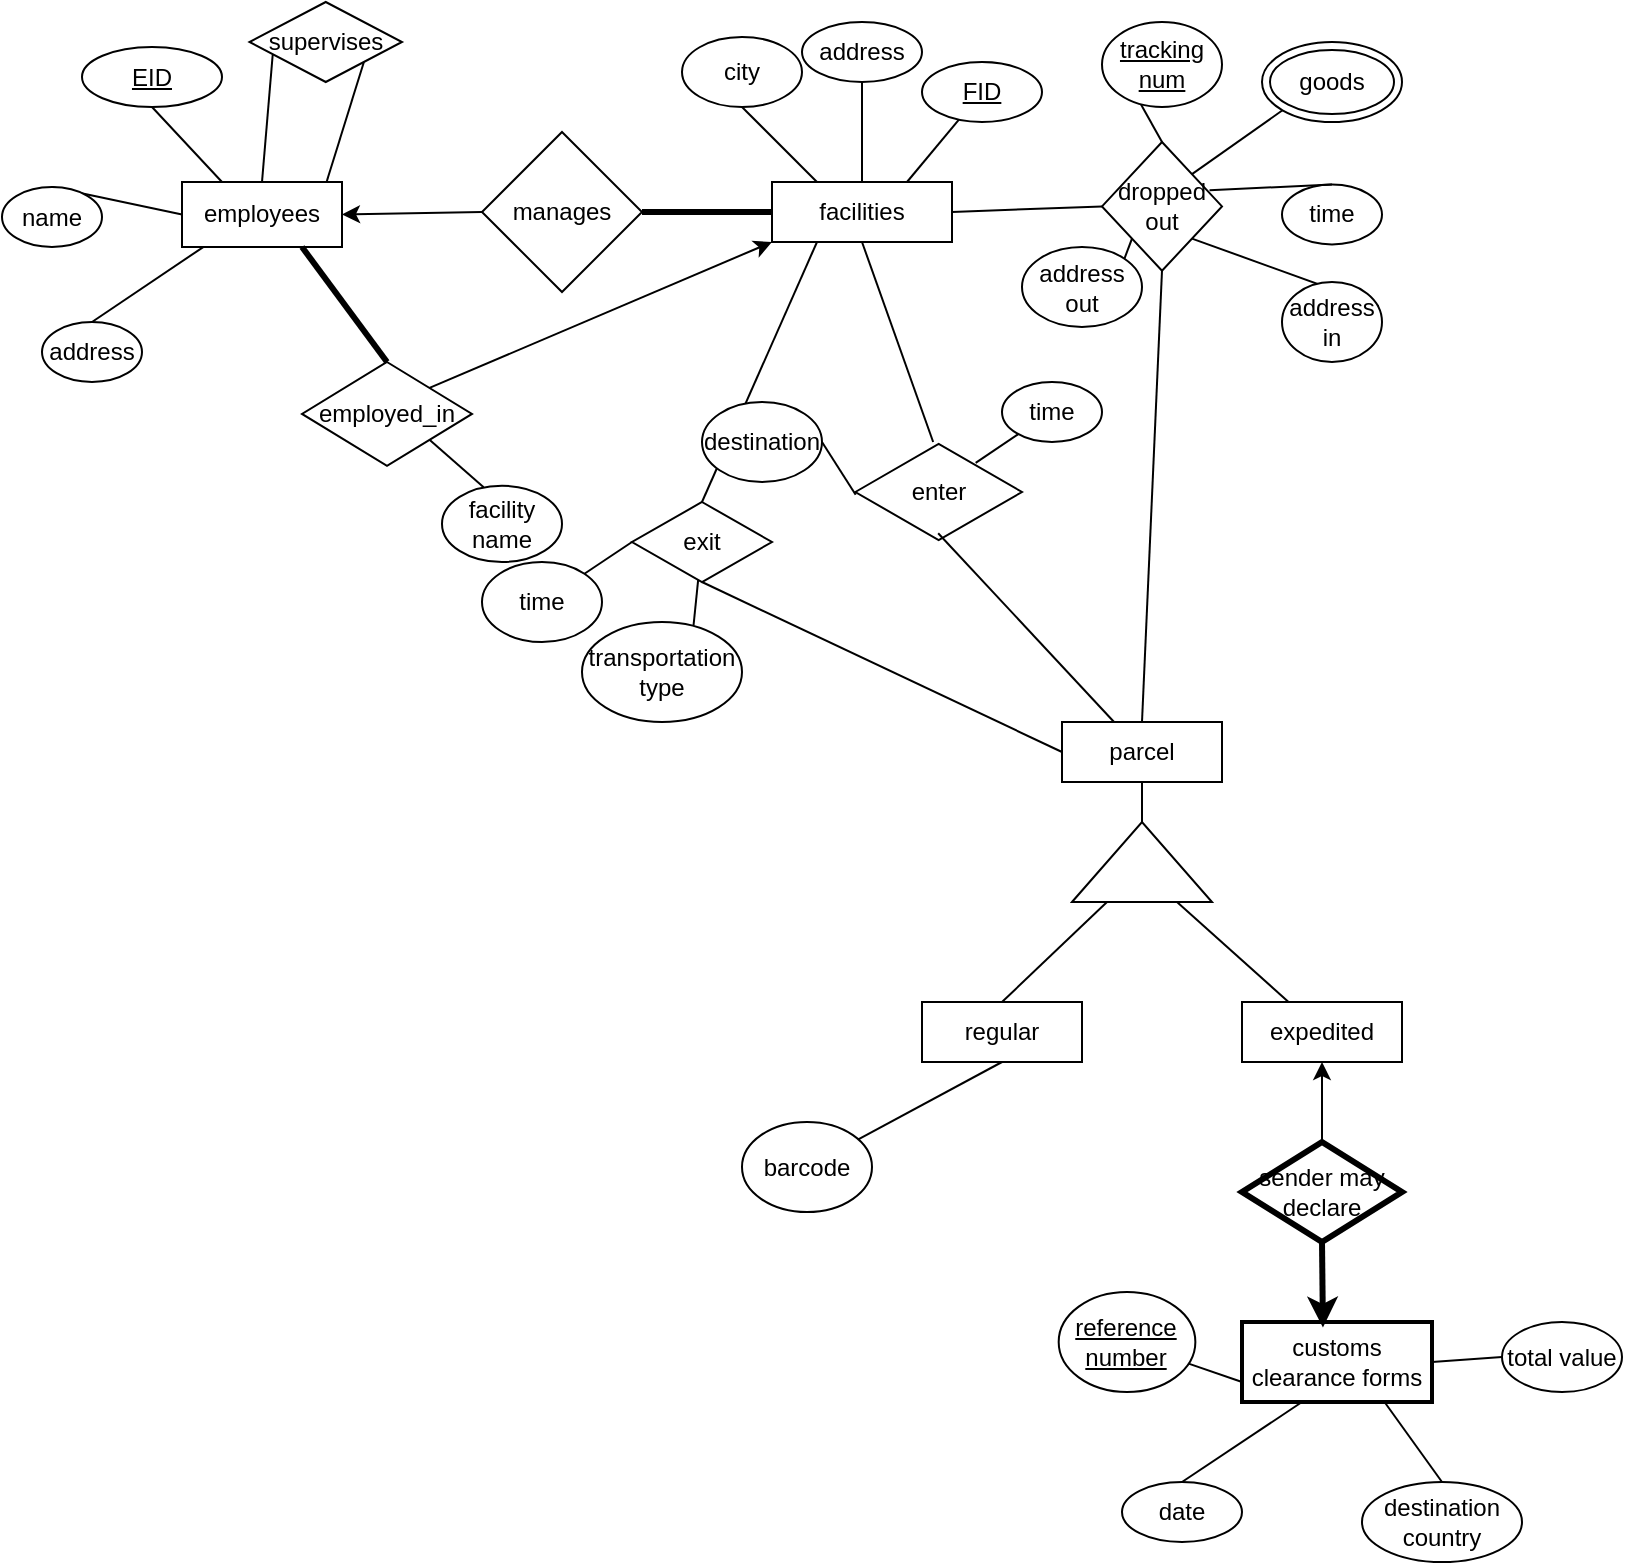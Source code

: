 <mxfile version="22.1.21" type="github">
  <diagram id="R2lEEEUBdFMjLlhIrx00" name="Page-1">
    <mxGraphModel dx="1892" dy="569" grid="1" gridSize="10" guides="1" tooltips="1" connect="1" arrows="1" fold="1" page="1" pageScale="1" pageWidth="850" pageHeight="1100" math="0" shadow="0" extFonts="Permanent Marker^https://fonts.googleapis.com/css?family=Permanent+Marker">
      <root>
        <mxCell id="0" />
        <mxCell id="1" parent="0" />
        <mxCell id="P61JrvBsKZxkPCsBVZaZ-2" value="facilities" style="rounded=0;whiteSpace=wrap;html=1;" vertex="1" parent="1">
          <mxGeometry x="365" y="260" width="90" height="30" as="geometry" />
        </mxCell>
        <mxCell id="P61JrvBsKZxkPCsBVZaZ-6" value="" style="endArrow=none;html=1;rounded=0;exitX=0.75;exitY=0;exitDx=0;exitDy=0;" edge="1" parent="1" source="P61JrvBsKZxkPCsBVZaZ-2" target="P61JrvBsKZxkPCsBVZaZ-7">
          <mxGeometry width="50" height="50" relative="1" as="geometry">
            <mxPoint x="450" y="220" as="sourcePoint" />
            <mxPoint x="500" y="170" as="targetPoint" />
          </mxGeometry>
        </mxCell>
        <mxCell id="P61JrvBsKZxkPCsBVZaZ-7" value="&lt;u&gt;FID&lt;/u&gt;" style="ellipse;whiteSpace=wrap;html=1;" vertex="1" parent="1">
          <mxGeometry x="440" y="200" width="60" height="30" as="geometry" />
        </mxCell>
        <mxCell id="P61JrvBsKZxkPCsBVZaZ-8" value="address" style="ellipse;whiteSpace=wrap;html=1;" vertex="1" parent="1">
          <mxGeometry x="380" y="180" width="60" height="30" as="geometry" />
        </mxCell>
        <mxCell id="P61JrvBsKZxkPCsBVZaZ-9" value="city" style="ellipse;whiteSpace=wrap;html=1;" vertex="1" parent="1">
          <mxGeometry x="320" y="187.5" width="60" height="35" as="geometry" />
        </mxCell>
        <mxCell id="P61JrvBsKZxkPCsBVZaZ-11" value="" style="endArrow=none;html=1;rounded=0;exitX=0.5;exitY=0;exitDx=0;exitDy=0;" edge="1" parent="1" source="P61JrvBsKZxkPCsBVZaZ-2" target="P61JrvBsKZxkPCsBVZaZ-8">
          <mxGeometry width="50" height="50" relative="1" as="geometry">
            <mxPoint x="400" y="290" as="sourcePoint" />
            <mxPoint x="450" y="240" as="targetPoint" />
          </mxGeometry>
        </mxCell>
        <mxCell id="P61JrvBsKZxkPCsBVZaZ-12" value="" style="endArrow=none;html=1;rounded=0;exitX=0.5;exitY=1;exitDx=0;exitDy=0;entryX=0.25;entryY=0;entryDx=0;entryDy=0;" edge="1" parent="1" source="P61JrvBsKZxkPCsBVZaZ-9" target="P61JrvBsKZxkPCsBVZaZ-2">
          <mxGeometry width="50" height="50" relative="1" as="geometry">
            <mxPoint x="400" y="290" as="sourcePoint" />
            <mxPoint x="450" y="240" as="targetPoint" />
          </mxGeometry>
        </mxCell>
        <mxCell id="P61JrvBsKZxkPCsBVZaZ-13" value="" style="endArrow=none;html=1;rounded=0;exitX=1;exitY=0.5;exitDx=0;exitDy=0;entryX=0;entryY=0.5;entryDx=0;entryDy=0;strokeWidth=3;" edge="1" parent="1" source="P61JrvBsKZxkPCsBVZaZ-16" target="P61JrvBsKZxkPCsBVZaZ-2">
          <mxGeometry width="50" height="50" relative="1" as="geometry">
            <mxPoint x="350" y="380" as="sourcePoint" />
            <mxPoint x="400" y="330" as="targetPoint" />
          </mxGeometry>
        </mxCell>
        <mxCell id="P61JrvBsKZxkPCsBVZaZ-15" value="" style="endArrow=none;html=1;rounded=0;entryX=0.5;entryY=1;entryDx=0;entryDy=0;exitX=1;exitY=0.5;exitDx=0;exitDy=0;" edge="1" parent="1" source="P61JrvBsKZxkPCsBVZaZ-22" target="P61JrvBsKZxkPCsBVZaZ-21">
          <mxGeometry width="50" height="50" relative="1" as="geometry">
            <mxPoint x="540" y="380" as="sourcePoint" />
            <mxPoint x="420" y="350" as="targetPoint" />
          </mxGeometry>
        </mxCell>
        <mxCell id="P61JrvBsKZxkPCsBVZaZ-16" value="manages" style="rhombus;whiteSpace=wrap;html=1;" vertex="1" parent="1">
          <mxGeometry x="220" y="235" width="80" height="80" as="geometry" />
        </mxCell>
        <mxCell id="P61JrvBsKZxkPCsBVZaZ-17" value="" style="endArrow=classic;html=1;rounded=0;exitX=0;exitY=0.5;exitDx=0;exitDy=0;entryX=1;entryY=0.5;entryDx=0;entryDy=0;" edge="1" parent="1" source="P61JrvBsKZxkPCsBVZaZ-16" target="P61JrvBsKZxkPCsBVZaZ-18">
          <mxGeometry width="50" height="50" relative="1" as="geometry">
            <mxPoint x="280" y="290" as="sourcePoint" />
            <mxPoint x="150" y="275" as="targetPoint" />
          </mxGeometry>
        </mxCell>
        <mxCell id="P61JrvBsKZxkPCsBVZaZ-18" value="employees" style="rounded=0;whiteSpace=wrap;html=1;" vertex="1" parent="1">
          <mxGeometry x="70" y="260" width="80" height="32.5" as="geometry" />
        </mxCell>
        <mxCell id="P61JrvBsKZxkPCsBVZaZ-19" value="regular" style="rounded=0;whiteSpace=wrap;html=1;" vertex="1" parent="1">
          <mxGeometry x="440" y="670" width="80" height="30" as="geometry" />
        </mxCell>
        <mxCell id="P61JrvBsKZxkPCsBVZaZ-20" value="expedited" style="rounded=0;whiteSpace=wrap;html=1;" vertex="1" parent="1">
          <mxGeometry x="600" y="670" width="80" height="30" as="geometry" />
        </mxCell>
        <mxCell id="P61JrvBsKZxkPCsBVZaZ-21" value="parcel" style="rounded=0;whiteSpace=wrap;html=1;" vertex="1" parent="1">
          <mxGeometry x="510" y="530" width="80" height="30" as="geometry" />
        </mxCell>
        <mxCell id="P61JrvBsKZxkPCsBVZaZ-22" value="" style="triangle;whiteSpace=wrap;html=1;direction=north;" vertex="1" parent="1">
          <mxGeometry x="515" y="580" width="70" height="40" as="geometry" />
        </mxCell>
        <mxCell id="P61JrvBsKZxkPCsBVZaZ-27" value="" style="endArrow=none;html=1;rounded=0;exitX=0;exitY=0.25;exitDx=0;exitDy=0;entryX=0.5;entryY=0;entryDx=0;entryDy=0;" edge="1" parent="1" source="P61JrvBsKZxkPCsBVZaZ-22" target="P61JrvBsKZxkPCsBVZaZ-19">
          <mxGeometry width="50" height="50" relative="1" as="geometry">
            <mxPoint x="290" y="370" as="sourcePoint" />
            <mxPoint x="340" y="320" as="targetPoint" />
          </mxGeometry>
        </mxCell>
        <mxCell id="P61JrvBsKZxkPCsBVZaZ-28" value="" style="endArrow=none;html=1;rounded=0;exitX=0;exitY=0.75;exitDx=0;exitDy=0;" edge="1" parent="1" source="P61JrvBsKZxkPCsBVZaZ-22" target="P61JrvBsKZxkPCsBVZaZ-20">
          <mxGeometry width="50" height="50" relative="1" as="geometry">
            <mxPoint x="290" y="370" as="sourcePoint" />
            <mxPoint x="340" y="320" as="targetPoint" />
          </mxGeometry>
        </mxCell>
        <mxCell id="P61JrvBsKZxkPCsBVZaZ-29" value="dropped out" style="rhombus;whiteSpace=wrap;html=1;" vertex="1" parent="1">
          <mxGeometry x="530" y="240" width="60" height="64.38" as="geometry" />
        </mxCell>
        <mxCell id="P61JrvBsKZxkPCsBVZaZ-31" value="" style="endArrow=none;html=1;rounded=0;entryX=0;entryY=0.5;entryDx=0;entryDy=0;exitX=1;exitY=0.5;exitDx=0;exitDy=0;" edge="1" parent="1" source="P61JrvBsKZxkPCsBVZaZ-2" target="P61JrvBsKZxkPCsBVZaZ-29">
          <mxGeometry width="50" height="50" relative="1" as="geometry">
            <mxPoint x="300" y="370" as="sourcePoint" />
            <mxPoint x="350" y="320" as="targetPoint" />
          </mxGeometry>
        </mxCell>
        <mxCell id="P61JrvBsKZxkPCsBVZaZ-32" value="" style="endArrow=none;html=1;rounded=0;exitX=0.5;exitY=1;exitDx=0;exitDy=0;entryX=0.5;entryY=0;entryDx=0;entryDy=0;" edge="1" parent="1" source="P61JrvBsKZxkPCsBVZaZ-29" target="P61JrvBsKZxkPCsBVZaZ-21">
          <mxGeometry width="50" height="50" relative="1" as="geometry">
            <mxPoint x="300" y="370" as="sourcePoint" />
            <mxPoint x="670" y="280" as="targetPoint" />
          </mxGeometry>
        </mxCell>
        <mxCell id="P61JrvBsKZxkPCsBVZaZ-34" value="" style="endArrow=none;html=1;rounded=0;exitX=0.5;exitY=0;exitDx=0;exitDy=0;entryX=0.323;entryY=0.964;entryDx=0;entryDy=0;entryPerimeter=0;" edge="1" parent="1" source="P61JrvBsKZxkPCsBVZaZ-29" target="P61JrvBsKZxkPCsBVZaZ-36">
          <mxGeometry width="50" height="50" relative="1" as="geometry">
            <mxPoint x="300" y="370" as="sourcePoint" />
            <mxPoint x="560.65" y="230" as="targetPoint" />
          </mxGeometry>
        </mxCell>
        <mxCell id="P61JrvBsKZxkPCsBVZaZ-36" value="&lt;u&gt;tracking num&lt;/u&gt;" style="ellipse;whiteSpace=wrap;html=1;" vertex="1" parent="1">
          <mxGeometry x="530" y="180" width="60" height="42.5" as="geometry" />
        </mxCell>
        <mxCell id="P61JrvBsKZxkPCsBVZaZ-37" value="time" style="ellipse;whiteSpace=wrap;html=1;" vertex="1" parent="1">
          <mxGeometry x="620" y="261.25" width="50" height="30" as="geometry" />
        </mxCell>
        <mxCell id="P61JrvBsKZxkPCsBVZaZ-38" value="" style="endArrow=none;html=1;rounded=0;entryX=0.896;entryY=0.375;entryDx=0;entryDy=0;exitX=0.5;exitY=0;exitDx=0;exitDy=0;entryPerimeter=0;" edge="1" parent="1" source="P61JrvBsKZxkPCsBVZaZ-37" target="P61JrvBsKZxkPCsBVZaZ-29">
          <mxGeometry width="50" height="50" relative="1" as="geometry">
            <mxPoint x="300" y="370" as="sourcePoint" />
            <mxPoint x="350" y="320" as="targetPoint" />
          </mxGeometry>
        </mxCell>
        <mxCell id="P61JrvBsKZxkPCsBVZaZ-39" value="" style="endArrow=none;html=1;rounded=0;entryX=0;entryY=1;entryDx=0;entryDy=0;exitX=1;exitY=0;exitDx=0;exitDy=0;" edge="1" parent="1" source="P61JrvBsKZxkPCsBVZaZ-40" target="P61JrvBsKZxkPCsBVZaZ-29">
          <mxGeometry width="50" height="50" relative="1" as="geometry">
            <mxPoint x="460" y="320" as="sourcePoint" />
            <mxPoint x="350" y="320" as="targetPoint" />
          </mxGeometry>
        </mxCell>
        <mxCell id="P61JrvBsKZxkPCsBVZaZ-40" value="address out" style="ellipse;whiteSpace=wrap;html=1;" vertex="1" parent="1">
          <mxGeometry x="490" y="292.5" width="60" height="40" as="geometry" />
        </mxCell>
        <mxCell id="P61JrvBsKZxkPCsBVZaZ-41" value="" style="endArrow=none;html=1;rounded=0;exitX=0.967;exitY=0.3;exitDx=0;exitDy=0;exitPerimeter=0;entryX=1;entryY=1;entryDx=0;entryDy=0;" edge="1" parent="1" source="P61JrvBsKZxkPCsBVZaZ-43" target="P61JrvBsKZxkPCsBVZaZ-29">
          <mxGeometry width="50" height="50" relative="1" as="geometry">
            <mxPoint x="445" y="390" as="sourcePoint" />
            <mxPoint x="548" y="300" as="targetPoint" />
          </mxGeometry>
        </mxCell>
        <mxCell id="P61JrvBsKZxkPCsBVZaZ-43" value="address in" style="ellipse;whiteSpace=wrap;html=1;" vertex="1" parent="1">
          <mxGeometry x="620" y="310" width="50" height="40" as="geometry" />
        </mxCell>
        <mxCell id="P61JrvBsKZxkPCsBVZaZ-44" value="" style="endArrow=none;html=1;rounded=0;entryX=0.5;entryY=1;entryDx=0;entryDy=0;exitX=0.467;exitY=0;exitDx=0;exitDy=0;exitPerimeter=0;" edge="1" parent="1" source="P61JrvBsKZxkPCsBVZaZ-49" target="P61JrvBsKZxkPCsBVZaZ-2">
          <mxGeometry width="50" height="50" relative="1" as="geometry">
            <mxPoint x="450" y="390" as="sourcePoint" />
            <mxPoint x="350" y="340" as="targetPoint" />
          </mxGeometry>
        </mxCell>
        <mxCell id="P61JrvBsKZxkPCsBVZaZ-45" value="" style="endArrow=none;html=1;rounded=0;entryX=1;entryY=0;entryDx=0;entryDy=0;exitX=0;exitY=1;exitDx=0;exitDy=0;" edge="1" parent="1" source="P61JrvBsKZxkPCsBVZaZ-48" target="P61JrvBsKZxkPCsBVZaZ-29">
          <mxGeometry width="50" height="50" relative="1" as="geometry">
            <mxPoint x="630" y="210" as="sourcePoint" />
            <mxPoint x="350" y="340" as="targetPoint" />
          </mxGeometry>
        </mxCell>
        <mxCell id="P61JrvBsKZxkPCsBVZaZ-48" value="goods" style="ellipse;shape=doubleEllipse;whiteSpace=wrap;html=1;" vertex="1" parent="1">
          <mxGeometry x="610" y="190" width="70" height="40" as="geometry" />
        </mxCell>
        <mxCell id="P61JrvBsKZxkPCsBVZaZ-49" value="enter" style="html=1;whiteSpace=wrap;aspect=fixed;shape=isoRectangle;" vertex="1" parent="1">
          <mxGeometry x="406.67" y="390" width="83.33" height="50" as="geometry" />
        </mxCell>
        <mxCell id="P61JrvBsKZxkPCsBVZaZ-50" value="" style="endArrow=none;html=1;rounded=0;entryX=0.25;entryY=1;entryDx=0;entryDy=0;exitX=0.5;exitY=0;exitDx=0;exitDy=0;" edge="1" parent="1" source="P61JrvBsKZxkPCsBVZaZ-52" target="P61JrvBsKZxkPCsBVZaZ-2">
          <mxGeometry width="50" height="50" relative="1" as="geometry">
            <mxPoint x="300" y="430" as="sourcePoint" />
            <mxPoint x="350" y="380" as="targetPoint" />
          </mxGeometry>
        </mxCell>
        <mxCell id="P61JrvBsKZxkPCsBVZaZ-51" value="" style="endArrow=none;html=1;rounded=0;exitX=0.497;exitY=0.912;exitDx=0;exitDy=0;exitPerimeter=0;" edge="1" parent="1" source="P61JrvBsKZxkPCsBVZaZ-49" target="P61JrvBsKZxkPCsBVZaZ-21">
          <mxGeometry width="50" height="50" relative="1" as="geometry">
            <mxPoint x="310" y="440" as="sourcePoint" />
            <mxPoint x="360" y="390" as="targetPoint" />
          </mxGeometry>
        </mxCell>
        <mxCell id="P61JrvBsKZxkPCsBVZaZ-52" value="exit" style="rhombus;whiteSpace=wrap;html=1;" vertex="1" parent="1">
          <mxGeometry x="295" y="420" width="70" height="40" as="geometry" />
        </mxCell>
        <mxCell id="P61JrvBsKZxkPCsBVZaZ-53" value="" style="endArrow=none;html=1;rounded=0;exitX=0.5;exitY=1;exitDx=0;exitDy=0;entryX=0;entryY=0.5;entryDx=0;entryDy=0;" edge="1" parent="1" source="P61JrvBsKZxkPCsBVZaZ-52" target="P61JrvBsKZxkPCsBVZaZ-21">
          <mxGeometry width="50" height="50" relative="1" as="geometry">
            <mxPoint x="300" y="430" as="sourcePoint" />
            <mxPoint x="350" y="380" as="targetPoint" />
          </mxGeometry>
        </mxCell>
        <mxCell id="P61JrvBsKZxkPCsBVZaZ-54" value="" style="endArrow=none;html=1;rounded=0;exitX=0.722;exitY=0.208;exitDx=0;exitDy=0;exitPerimeter=0;" edge="1" parent="1" source="P61JrvBsKZxkPCsBVZaZ-49" target="P61JrvBsKZxkPCsBVZaZ-55">
          <mxGeometry width="50" height="50" relative="1" as="geometry">
            <mxPoint x="300" y="430" as="sourcePoint" />
            <mxPoint x="490" y="370" as="targetPoint" />
          </mxGeometry>
        </mxCell>
        <mxCell id="P61JrvBsKZxkPCsBVZaZ-55" value="time" style="ellipse;whiteSpace=wrap;html=1;" vertex="1" parent="1">
          <mxGeometry x="480" y="360" width="50" height="30" as="geometry" />
        </mxCell>
        <mxCell id="P61JrvBsKZxkPCsBVZaZ-56" value="destination" style="ellipse;whiteSpace=wrap;html=1;" vertex="1" parent="1">
          <mxGeometry x="330" y="370" width="60" height="40" as="geometry" />
        </mxCell>
        <mxCell id="P61JrvBsKZxkPCsBVZaZ-58" value="" style="endArrow=none;html=1;rounded=0;entryX=0.002;entryY=0.528;entryDx=0;entryDy=0;entryPerimeter=0;exitX=1;exitY=0.5;exitDx=0;exitDy=0;" edge="1" parent="1" source="P61JrvBsKZxkPCsBVZaZ-56" target="P61JrvBsKZxkPCsBVZaZ-49">
          <mxGeometry width="50" height="50" relative="1" as="geometry">
            <mxPoint x="300" y="430" as="sourcePoint" />
            <mxPoint x="350" y="380" as="targetPoint" />
          </mxGeometry>
        </mxCell>
        <mxCell id="P61JrvBsKZxkPCsBVZaZ-59" value="" style="endArrow=none;html=1;rounded=0;exitX=0;exitY=0.5;exitDx=0;exitDy=0;" edge="1" parent="1" source="P61JrvBsKZxkPCsBVZaZ-52" target="P61JrvBsKZxkPCsBVZaZ-60">
          <mxGeometry width="50" height="50" relative="1" as="geometry">
            <mxPoint x="300" y="430" as="sourcePoint" />
            <mxPoint x="190" y="420" as="targetPoint" />
          </mxGeometry>
        </mxCell>
        <mxCell id="P61JrvBsKZxkPCsBVZaZ-60" value="time" style="ellipse;whiteSpace=wrap;html=1;" vertex="1" parent="1">
          <mxGeometry x="220" y="450" width="60" height="40" as="geometry" />
        </mxCell>
        <mxCell id="P61JrvBsKZxkPCsBVZaZ-61" value="transportation type" style="ellipse;whiteSpace=wrap;html=1;" vertex="1" parent="1">
          <mxGeometry x="270" y="480" width="80" height="50" as="geometry" />
        </mxCell>
        <mxCell id="P61JrvBsKZxkPCsBVZaZ-62" value="" style="endArrow=none;html=1;rounded=0;exitX=0.697;exitY=0.035;exitDx=0;exitDy=0;exitPerimeter=0;" edge="1" parent="1" source="P61JrvBsKZxkPCsBVZaZ-61" target="P61JrvBsKZxkPCsBVZaZ-52">
          <mxGeometry width="50" height="50" relative="1" as="geometry">
            <mxPoint x="300" y="430" as="sourcePoint" />
            <mxPoint x="350" y="380" as="targetPoint" />
          </mxGeometry>
        </mxCell>
        <mxCell id="P61JrvBsKZxkPCsBVZaZ-63" value="" style="endArrow=none;html=1;rounded=0;entryX=0.5;entryY=1;entryDx=0;entryDy=0;" edge="1" parent="1" source="P61JrvBsKZxkPCsBVZaZ-64" target="P61JrvBsKZxkPCsBVZaZ-19">
          <mxGeometry width="50" height="50" relative="1" as="geometry">
            <mxPoint x="460" y="750" as="sourcePoint" />
            <mxPoint x="350" y="600" as="targetPoint" />
          </mxGeometry>
        </mxCell>
        <mxCell id="P61JrvBsKZxkPCsBVZaZ-64" value="barcode" style="ellipse;whiteSpace=wrap;html=1;" vertex="1" parent="1">
          <mxGeometry x="350" y="730" width="65" height="45" as="geometry" />
        </mxCell>
        <mxCell id="P61JrvBsKZxkPCsBVZaZ-66" value="" style="endArrow=classic;html=1;rounded=0;entryX=0.5;entryY=1;entryDx=0;entryDy=0;exitX=0.5;exitY=0;exitDx=0;exitDy=0;" edge="1" parent="1" source="P61JrvBsKZxkPCsBVZaZ-67" target="P61JrvBsKZxkPCsBVZaZ-20">
          <mxGeometry width="50" height="50" relative="1" as="geometry">
            <mxPoint x="640" y="750" as="sourcePoint" />
            <mxPoint x="350" y="600" as="targetPoint" />
          </mxGeometry>
        </mxCell>
        <mxCell id="P61JrvBsKZxkPCsBVZaZ-67" value="sender may declare" style="rhombus;whiteSpace=wrap;html=1;strokeWidth=3;" vertex="1" parent="1">
          <mxGeometry x="600" y="740" width="80" height="50" as="geometry" />
        </mxCell>
        <mxCell id="P61JrvBsKZxkPCsBVZaZ-70" value="customs clearance forms" style="rounded=0;whiteSpace=wrap;html=1;strokeWidth=2;" vertex="1" parent="1">
          <mxGeometry x="600" y="830" width="95" height="40" as="geometry" />
        </mxCell>
        <mxCell id="P61JrvBsKZxkPCsBVZaZ-71" value="" style="endArrow=none;html=1;rounded=0;entryX=0.5;entryY=1;entryDx=0;entryDy=0;strokeWidth=3;endFill=0;startArrow=classic;startFill=1;exitX=0.426;exitY=0.07;exitDx=0;exitDy=0;exitPerimeter=0;" edge="1" parent="1" source="P61JrvBsKZxkPCsBVZaZ-70" target="P61JrvBsKZxkPCsBVZaZ-67">
          <mxGeometry width="50" height="50" relative="1" as="geometry">
            <mxPoint x="640" y="830" as="sourcePoint" />
            <mxPoint x="730" y="790" as="targetPoint" />
          </mxGeometry>
        </mxCell>
        <mxCell id="P61JrvBsKZxkPCsBVZaZ-72" value="" style="endArrow=none;html=1;rounded=0;entryX=0;entryY=0.75;entryDx=0;entryDy=0;" edge="1" parent="1" source="P61JrvBsKZxkPCsBVZaZ-73" target="P61JrvBsKZxkPCsBVZaZ-70">
          <mxGeometry width="50" height="50" relative="1" as="geometry">
            <mxPoint x="520" y="880" as="sourcePoint" />
            <mxPoint x="350" y="730" as="targetPoint" />
          </mxGeometry>
        </mxCell>
        <mxCell id="P61JrvBsKZxkPCsBVZaZ-73" value="&lt;u&gt;reference number&lt;/u&gt;" style="ellipse;whiteSpace=wrap;html=1;" vertex="1" parent="1">
          <mxGeometry x="508.34" y="815" width="68.34" height="50" as="geometry" />
        </mxCell>
        <mxCell id="P61JrvBsKZxkPCsBVZaZ-74" value="total value" style="ellipse;whiteSpace=wrap;html=1;" vertex="1" parent="1">
          <mxGeometry x="730" y="830" width="60" height="35" as="geometry" />
        </mxCell>
        <mxCell id="P61JrvBsKZxkPCsBVZaZ-75" value="" style="endArrow=none;html=1;rounded=0;exitX=1;exitY=0.5;exitDx=0;exitDy=0;entryX=0;entryY=0.5;entryDx=0;entryDy=0;" edge="1" parent="1" source="P61JrvBsKZxkPCsBVZaZ-70" target="P61JrvBsKZxkPCsBVZaZ-74">
          <mxGeometry width="50" height="50" relative="1" as="geometry">
            <mxPoint x="300" y="660" as="sourcePoint" />
            <mxPoint x="350" y="610" as="targetPoint" />
          </mxGeometry>
        </mxCell>
        <mxCell id="P61JrvBsKZxkPCsBVZaZ-76" value="date" style="ellipse;whiteSpace=wrap;html=1;" vertex="1" parent="1">
          <mxGeometry x="540" y="910" width="60" height="30" as="geometry" />
        </mxCell>
        <mxCell id="P61JrvBsKZxkPCsBVZaZ-77" value="" style="endArrow=none;html=1;rounded=0;exitX=0.5;exitY=0;exitDx=0;exitDy=0;" edge="1" parent="1" source="P61JrvBsKZxkPCsBVZaZ-76">
          <mxGeometry width="50" height="50" relative="1" as="geometry">
            <mxPoint x="300" y="710" as="sourcePoint" />
            <mxPoint x="630" y="870" as="targetPoint" />
          </mxGeometry>
        </mxCell>
        <mxCell id="P61JrvBsKZxkPCsBVZaZ-78" value="destination country" style="ellipse;whiteSpace=wrap;html=1;" vertex="1" parent="1">
          <mxGeometry x="660" y="910" width="80" height="40" as="geometry" />
        </mxCell>
        <mxCell id="P61JrvBsKZxkPCsBVZaZ-79" value="" style="endArrow=none;html=1;rounded=0;exitX=0.75;exitY=1;exitDx=0;exitDy=0;entryX=0.5;entryY=0;entryDx=0;entryDy=0;" edge="1" parent="1" source="P61JrvBsKZxkPCsBVZaZ-70" target="P61JrvBsKZxkPCsBVZaZ-78">
          <mxGeometry width="50" height="50" relative="1" as="geometry">
            <mxPoint x="300" y="720" as="sourcePoint" />
            <mxPoint x="350" y="670" as="targetPoint" />
          </mxGeometry>
        </mxCell>
        <mxCell id="P61JrvBsKZxkPCsBVZaZ-80" value="employed_in" style="rhombus;whiteSpace=wrap;html=1;strokeColor=default;align=center;verticalAlign=middle;fontFamily=Helvetica;fontSize=12;fontColor=default;fillColor=default;" vertex="1" parent="1">
          <mxGeometry x="130" y="350" width="85" height="51.88" as="geometry" />
        </mxCell>
        <mxCell id="P61JrvBsKZxkPCsBVZaZ-83" value="" style="endArrow=none;html=1;rounded=0;exitX=0.75;exitY=1;exitDx=0;exitDy=0;entryX=0.5;entryY=0;entryDx=0;entryDy=0;strokeWidth=3;" edge="1" parent="1" source="P61JrvBsKZxkPCsBVZaZ-18" target="P61JrvBsKZxkPCsBVZaZ-80">
          <mxGeometry width="50" height="50" relative="1" as="geometry">
            <mxPoint x="200" y="460" as="sourcePoint" />
            <mxPoint x="250" y="410" as="targetPoint" />
          </mxGeometry>
        </mxCell>
        <mxCell id="P61JrvBsKZxkPCsBVZaZ-84" value="" style="endArrow=classic;html=1;rounded=0;exitX=1;exitY=0;exitDx=0;exitDy=0;entryX=0;entryY=1;entryDx=0;entryDy=0;" edge="1" parent="1" source="P61JrvBsKZxkPCsBVZaZ-80" target="P61JrvBsKZxkPCsBVZaZ-2">
          <mxGeometry width="50" height="50" relative="1" as="geometry">
            <mxPoint x="200" y="460" as="sourcePoint" />
            <mxPoint x="140" y="530" as="targetPoint" />
          </mxGeometry>
        </mxCell>
        <mxCell id="P61JrvBsKZxkPCsBVZaZ-85" value="" style="endArrow=none;html=1;rounded=0;entryX=0;entryY=0.5;entryDx=0;entryDy=0;exitX=0.5;exitY=0;exitDx=0;exitDy=0;" edge="1" parent="1" source="P61JrvBsKZxkPCsBVZaZ-86" target="P61JrvBsKZxkPCsBVZaZ-18">
          <mxGeometry width="50" height="50" relative="1" as="geometry">
            <mxPoint x="140" y="460" as="sourcePoint" />
            <mxPoint x="250" y="410" as="targetPoint" />
          </mxGeometry>
        </mxCell>
        <mxCell id="P61JrvBsKZxkPCsBVZaZ-86" value="name" style="ellipse;whiteSpace=wrap;html=1;" vertex="1" parent="1">
          <mxGeometry x="-20" y="262.5" width="50" height="30" as="geometry" />
        </mxCell>
        <mxCell id="P61JrvBsKZxkPCsBVZaZ-87" value="address" style="ellipse;whiteSpace=wrap;html=1;" vertex="1" parent="1">
          <mxGeometry y="330" width="50" height="30" as="geometry" />
        </mxCell>
        <mxCell id="P61JrvBsKZxkPCsBVZaZ-88" value="" style="endArrow=none;html=1;rounded=0;exitX=0.135;exitY=0.997;exitDx=0;exitDy=0;entryX=0.5;entryY=0;entryDx=0;entryDy=0;exitPerimeter=0;" edge="1" parent="1" source="P61JrvBsKZxkPCsBVZaZ-18" target="P61JrvBsKZxkPCsBVZaZ-87">
          <mxGeometry width="50" height="50" relative="1" as="geometry">
            <mxPoint x="200" y="460" as="sourcePoint" />
            <mxPoint x="250" y="410" as="targetPoint" />
          </mxGeometry>
        </mxCell>
        <mxCell id="P61JrvBsKZxkPCsBVZaZ-89" value="facility name" style="ellipse;whiteSpace=wrap;html=1;" vertex="1" parent="1">
          <mxGeometry x="200" y="411.88" width="60" height="38.12" as="geometry" />
        </mxCell>
        <mxCell id="P61JrvBsKZxkPCsBVZaZ-90" value="" style="endArrow=none;html=1;rounded=0;exitX=1;exitY=1;exitDx=0;exitDy=0;entryX=0.347;entryY=0.02;entryDx=0;entryDy=0;entryPerimeter=0;" edge="1" parent="1" source="P61JrvBsKZxkPCsBVZaZ-80" target="P61JrvBsKZxkPCsBVZaZ-89">
          <mxGeometry width="50" height="50" relative="1" as="geometry">
            <mxPoint x="200" y="460" as="sourcePoint" />
            <mxPoint x="250" y="410" as="targetPoint" />
          </mxGeometry>
        </mxCell>
        <mxCell id="P61JrvBsKZxkPCsBVZaZ-91" value="&lt;u&gt;EID&lt;/u&gt;" style="ellipse;whiteSpace=wrap;html=1;" vertex="1" parent="1">
          <mxGeometry x="20" y="192.5" width="70" height="30" as="geometry" />
        </mxCell>
        <mxCell id="P61JrvBsKZxkPCsBVZaZ-93" value="" style="endArrow=none;html=1;rounded=0;entryX=0.5;entryY=1;entryDx=0;entryDy=0;exitX=0.25;exitY=0;exitDx=0;exitDy=0;" edge="1" parent="1" source="P61JrvBsKZxkPCsBVZaZ-18" target="P61JrvBsKZxkPCsBVZaZ-91">
          <mxGeometry width="50" height="50" relative="1" as="geometry">
            <mxPoint x="200" y="460" as="sourcePoint" />
            <mxPoint x="250" y="410" as="targetPoint" />
          </mxGeometry>
        </mxCell>
        <mxCell id="P61JrvBsKZxkPCsBVZaZ-94" value="" style="endArrow=none;html=1;rounded=0;exitX=0.5;exitY=0;exitDx=0;exitDy=0;entryX=0.152;entryY=0.663;entryDx=0;entryDy=0;entryPerimeter=0;" edge="1" parent="1" source="P61JrvBsKZxkPCsBVZaZ-18" target="P61JrvBsKZxkPCsBVZaZ-96">
          <mxGeometry width="50" height="50" relative="1" as="geometry">
            <mxPoint x="220" y="360" as="sourcePoint" />
            <mxPoint x="110" y="210" as="targetPoint" />
          </mxGeometry>
        </mxCell>
        <mxCell id="P61JrvBsKZxkPCsBVZaZ-95" value="" style="endArrow=none;html=1;rounded=0;exitX=0.905;exitY=-0.012;exitDx=0;exitDy=0;exitPerimeter=0;entryX=1;entryY=1;entryDx=0;entryDy=0;" edge="1" parent="1" source="P61JrvBsKZxkPCsBVZaZ-18" target="P61JrvBsKZxkPCsBVZaZ-96">
          <mxGeometry width="50" height="50" relative="1" as="geometry">
            <mxPoint x="220" y="360" as="sourcePoint" />
            <mxPoint x="170" y="210" as="targetPoint" />
          </mxGeometry>
        </mxCell>
        <mxCell id="P61JrvBsKZxkPCsBVZaZ-96" value="supervises" style="rhombus;whiteSpace=wrap;html=1;" vertex="1" parent="1">
          <mxGeometry x="103.75" y="170" width="76.25" height="40" as="geometry" />
        </mxCell>
      </root>
    </mxGraphModel>
  </diagram>
</mxfile>
